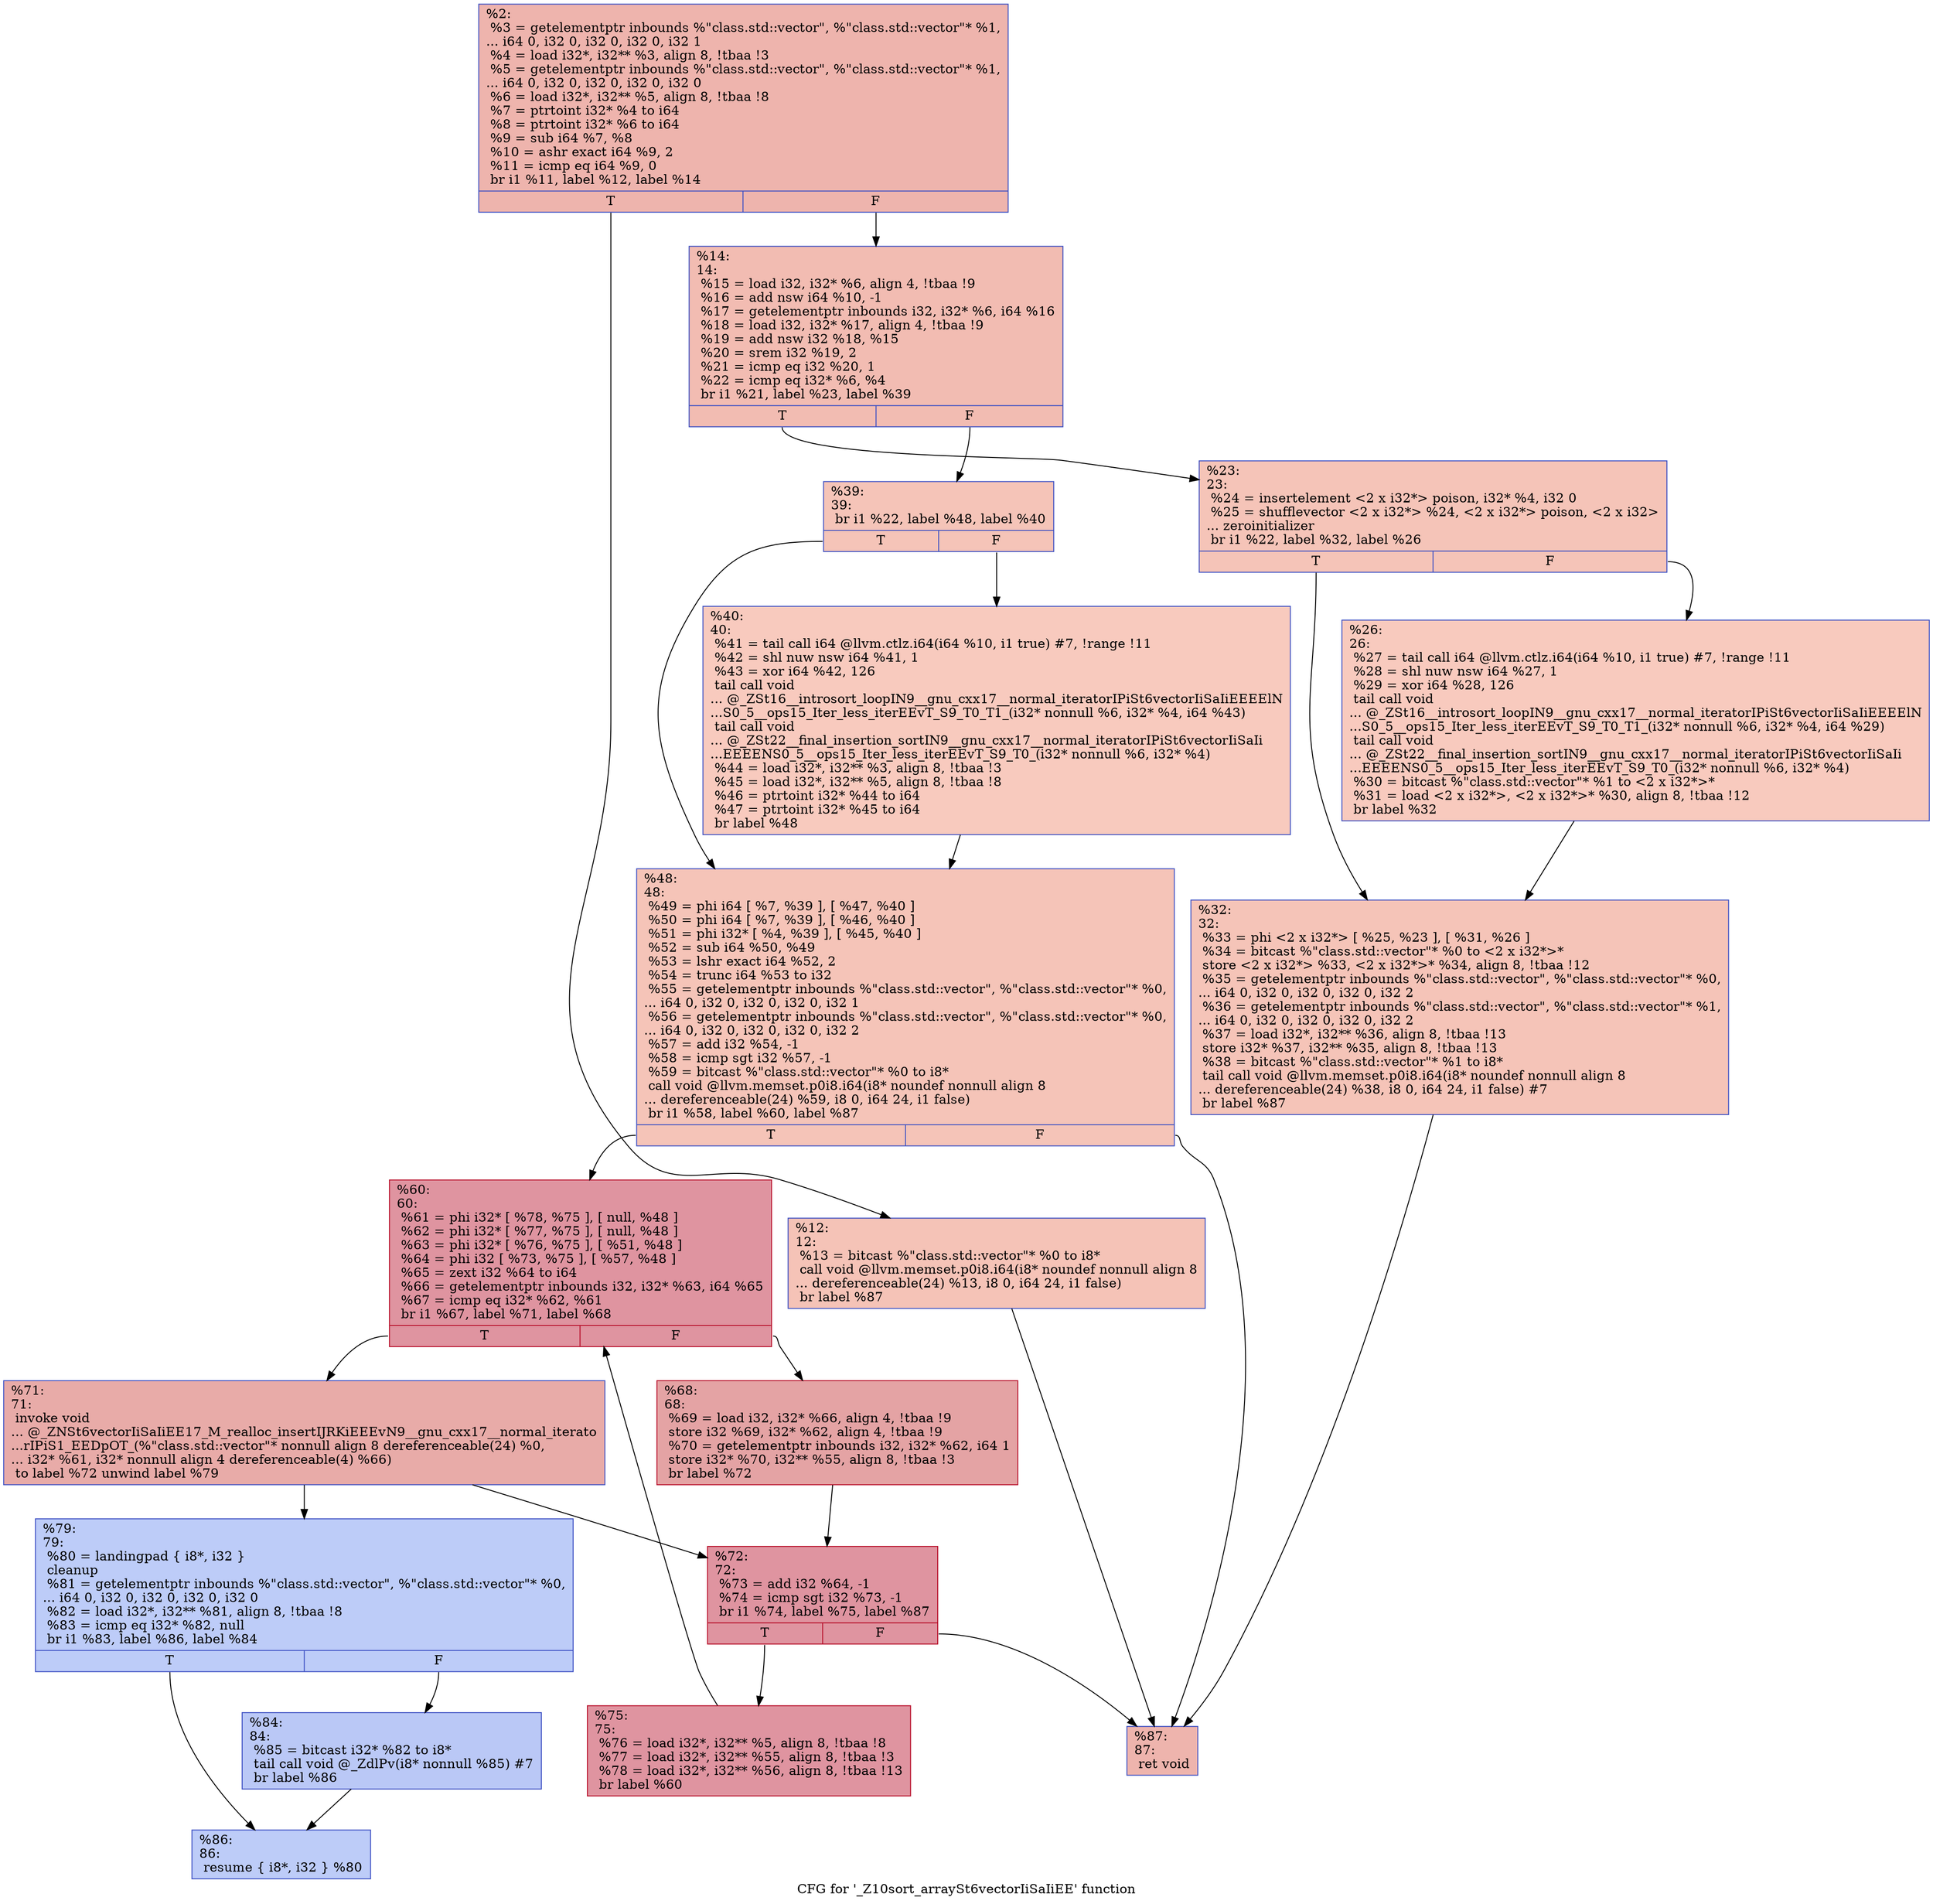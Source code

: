 digraph "CFG for '_Z10sort_arraySt6vectorIiSaIiEE' function" {
	label="CFG for '_Z10sort_arraySt6vectorIiSaIiEE' function";

	Node0x55908337e560 [shape=record,color="#3d50c3ff", style=filled, fillcolor="#d8564670",label="{%2:\l  %3 = getelementptr inbounds %\"class.std::vector\", %\"class.std::vector\"* %1,\l... i64 0, i32 0, i32 0, i32 0, i32 1\l  %4 = load i32*, i32** %3, align 8, !tbaa !3\l  %5 = getelementptr inbounds %\"class.std::vector\", %\"class.std::vector\"* %1,\l... i64 0, i32 0, i32 0, i32 0, i32 0\l  %6 = load i32*, i32** %5, align 8, !tbaa !8\l  %7 = ptrtoint i32* %4 to i64\l  %8 = ptrtoint i32* %6 to i64\l  %9 = sub i64 %7, %8\l  %10 = ashr exact i64 %9, 2\l  %11 = icmp eq i64 %9, 0\l  br i1 %11, label %12, label %14\l|{<s0>T|<s1>F}}"];
	Node0x55908337e560:s0 -> Node0x55908337f8f0;
	Node0x55908337e560:s1 -> Node0x55908337ff30;
	Node0x55908337f8f0 [shape=record,color="#3d50c3ff", style=filled, fillcolor="#e8765c70",label="{%12:\l12:                                               \l  %13 = bitcast %\"class.std::vector\"* %0 to i8*\l  call void @llvm.memset.p0i8.i64(i8* noundef nonnull align 8\l... dereferenceable(24) %13, i8 0, i64 24, i1 false)\l  br label %87\l}"];
	Node0x55908337f8f0 -> Node0x5590833804b0;
	Node0x55908337ff30 [shape=record,color="#3d50c3ff", style=filled, fillcolor="#e1675170",label="{%14:\l14:                                               \l  %15 = load i32, i32* %6, align 4, !tbaa !9\l  %16 = add nsw i64 %10, -1\l  %17 = getelementptr inbounds i32, i32* %6, i64 %16\l  %18 = load i32, i32* %17, align 4, !tbaa !9\l  %19 = add nsw i32 %18, %15\l  %20 = srem i32 %19, 2\l  %21 = icmp eq i32 %20, 1\l  %22 = icmp eq i32* %6, %4\l  br i1 %21, label %23, label %39\l|{<s0>T|<s1>F}}"];
	Node0x55908337ff30:s0 -> Node0x559083381030;
	Node0x55908337ff30:s1 -> Node0x5590833810c0;
	Node0x559083381030 [shape=record,color="#3d50c3ff", style=filled, fillcolor="#e97a5f70",label="{%23:\l23:                                               \l  %24 = insertelement \<2 x i32*\> poison, i32* %4, i32 0\l  %25 = shufflevector \<2 x i32*\> %24, \<2 x i32*\> poison, \<2 x i32\>\l... zeroinitializer\l  br i1 %22, label %32, label %26\l|{<s0>T|<s1>F}}"];
	Node0x559083381030:s0 -> Node0x5590833821d0;
	Node0x559083381030:s1 -> Node0x559083382220;
	Node0x559083382220 [shape=record,color="#3d50c3ff", style=filled, fillcolor="#ef886b70",label="{%26:\l26:                                               \l  %27 = tail call i64 @llvm.ctlz.i64(i64 %10, i1 true) #7, !range !11\l  %28 = shl nuw nsw i64 %27, 1\l  %29 = xor i64 %28, 126\l  tail call void\l... @_ZSt16__introsort_loopIN9__gnu_cxx17__normal_iteratorIPiSt6vectorIiSaIiEEEElN\l...S0_5__ops15_Iter_less_iterEEvT_S9_T0_T1_(i32* nonnull %6, i32* %4, i64 %29)\l  tail call void\l... @_ZSt22__final_insertion_sortIN9__gnu_cxx17__normal_iteratorIPiSt6vectorIiSaIi\l...EEEENS0_5__ops15_Iter_less_iterEEvT_S9_T0_(i32* nonnull %6, i32* %4)\l  %30 = bitcast %\"class.std::vector\"* %1 to \<2 x i32*\>*\l  %31 = load \<2 x i32*\>, \<2 x i32*\>* %30, align 8, !tbaa !12\l  br label %32\l}"];
	Node0x559083382220 -> Node0x5590833821d0;
	Node0x5590833821d0 [shape=record,color="#3d50c3ff", style=filled, fillcolor="#e97a5f70",label="{%32:\l32:                                               \l  %33 = phi \<2 x i32*\> [ %25, %23 ], [ %31, %26 ]\l  %34 = bitcast %\"class.std::vector\"* %0 to \<2 x i32*\>*\l  store \<2 x i32*\> %33, \<2 x i32*\>* %34, align 8, !tbaa !12\l  %35 = getelementptr inbounds %\"class.std::vector\", %\"class.std::vector\"* %0,\l... i64 0, i32 0, i32 0, i32 0, i32 2\l  %36 = getelementptr inbounds %\"class.std::vector\", %\"class.std::vector\"* %1,\l... i64 0, i32 0, i32 0, i32 0, i32 2\l  %37 = load i32*, i32** %36, align 8, !tbaa !13\l  store i32* %37, i32** %35, align 8, !tbaa !13\l  %38 = bitcast %\"class.std::vector\"* %1 to i8*\l  tail call void @llvm.memset.p0i8.i64(i8* noundef nonnull align 8\l... dereferenceable(24) %38, i8 0, i64 24, i1 false) #7\l  br label %87\l}"];
	Node0x5590833821d0 -> Node0x5590833804b0;
	Node0x5590833810c0 [shape=record,color="#3d50c3ff", style=filled, fillcolor="#e97a5f70",label="{%39:\l39:                                               \l  br i1 %22, label %48, label %40\l|{<s0>T|<s1>F}}"];
	Node0x5590833810c0:s0 -> Node0x559083384680;
	Node0x5590833810c0:s1 -> Node0x5590833846d0;
	Node0x5590833846d0 [shape=record,color="#3d50c3ff", style=filled, fillcolor="#ef886b70",label="{%40:\l40:                                               \l  %41 = tail call i64 @llvm.ctlz.i64(i64 %10, i1 true) #7, !range !11\l  %42 = shl nuw nsw i64 %41, 1\l  %43 = xor i64 %42, 126\l  tail call void\l... @_ZSt16__introsort_loopIN9__gnu_cxx17__normal_iteratorIPiSt6vectorIiSaIiEEEElN\l...S0_5__ops15_Iter_less_iterEEvT_S9_T0_T1_(i32* nonnull %6, i32* %4, i64 %43)\l  tail call void\l... @_ZSt22__final_insertion_sortIN9__gnu_cxx17__normal_iteratorIPiSt6vectorIiSaIi\l...EEEENS0_5__ops15_Iter_less_iterEEvT_S9_T0_(i32* nonnull %6, i32* %4)\l  %44 = load i32*, i32** %3, align 8, !tbaa !3\l  %45 = load i32*, i32** %5, align 8, !tbaa !8\l  %46 = ptrtoint i32* %44 to i64\l  %47 = ptrtoint i32* %45 to i64\l  br label %48\l}"];
	Node0x5590833846d0 -> Node0x559083384680;
	Node0x559083384680 [shape=record,color="#3d50c3ff", style=filled, fillcolor="#e97a5f70",label="{%48:\l48:                                               \l  %49 = phi i64 [ %7, %39 ], [ %47, %40 ]\l  %50 = phi i64 [ %7, %39 ], [ %46, %40 ]\l  %51 = phi i32* [ %4, %39 ], [ %45, %40 ]\l  %52 = sub i64 %50, %49\l  %53 = lshr exact i64 %52, 2\l  %54 = trunc i64 %53 to i32\l  %55 = getelementptr inbounds %\"class.std::vector\", %\"class.std::vector\"* %0,\l... i64 0, i32 0, i32 0, i32 0, i32 1\l  %56 = getelementptr inbounds %\"class.std::vector\", %\"class.std::vector\"* %0,\l... i64 0, i32 0, i32 0, i32 0, i32 2\l  %57 = add i32 %54, -1\l  %58 = icmp sgt i32 %57, -1\l  %59 = bitcast %\"class.std::vector\"* %0 to i8*\l  call void @llvm.memset.p0i8.i64(i8* noundef nonnull align 8\l... dereferenceable(24) %59, i8 0, i64 24, i1 false)\l  br i1 %58, label %60, label %87\l|{<s0>T|<s1>F}}"];
	Node0x559083384680:s0 -> Node0x559083386a10;
	Node0x559083384680:s1 -> Node0x5590833804b0;
	Node0x559083386a10 [shape=record,color="#b70d28ff", style=filled, fillcolor="#b70d2870",label="{%60:\l60:                                               \l  %61 = phi i32* [ %78, %75 ], [ null, %48 ]\l  %62 = phi i32* [ %77, %75 ], [ null, %48 ]\l  %63 = phi i32* [ %76, %75 ], [ %51, %48 ]\l  %64 = phi i32 [ %73, %75 ], [ %57, %48 ]\l  %65 = zext i32 %64 to i64\l  %66 = getelementptr inbounds i32, i32* %63, i64 %65\l  %67 = icmp eq i32* %62, %61\l  br i1 %67, label %71, label %68\l|{<s0>T|<s1>F}}"];
	Node0x559083386a10:s0 -> Node0x5590833874f0;
	Node0x559083386a10:s1 -> Node0x559083387580;
	Node0x559083387580 [shape=record,color="#b70d28ff", style=filled, fillcolor="#c32e3170",label="{%68:\l68:                                               \l  %69 = load i32, i32* %66, align 4, !tbaa !9\l  store i32 %69, i32* %62, align 4, !tbaa !9\l  %70 = getelementptr inbounds i32, i32* %62, i64 1\l  store i32* %70, i32** %55, align 8, !tbaa !3\l  br label %72\l}"];
	Node0x559083387580 -> Node0x5590833878f0;
	Node0x5590833874f0 [shape=record,color="#3d50c3ff", style=filled, fillcolor="#cc403a70",label="{%71:\l71:                                               \l  invoke void\l... @_ZNSt6vectorIiSaIiEE17_M_realloc_insertIJRKiEEEvN9__gnu_cxx17__normal_iterato\l...rIPiS1_EEDpOT_(%\"class.std::vector\"* nonnull align 8 dereferenceable(24) %0,\l... i32* %61, i32* nonnull align 4 dereferenceable(4) %66)\l          to label %72 unwind label %79\l}"];
	Node0x5590833874f0 -> Node0x5590833878f0;
	Node0x5590833874f0 -> Node0x559083387ac0;
	Node0x5590833878f0 [shape=record,color="#b70d28ff", style=filled, fillcolor="#b70d2870",label="{%72:\l72:                                               \l  %73 = add i32 %64, -1\l  %74 = icmp sgt i32 %73, -1\l  br i1 %74, label %75, label %87\l|{<s0>T|<s1>F}}"];
	Node0x5590833878f0:s0 -> Node0x559083386b10;
	Node0x5590833878f0:s1 -> Node0x5590833804b0;
	Node0x559083386b10 [shape=record,color="#b70d28ff", style=filled, fillcolor="#b70d2870",label="{%75:\l75:                                               \l  %76 = load i32*, i32** %5, align 8, !tbaa !8\l  %77 = load i32*, i32** %55, align 8, !tbaa !3\l  %78 = load i32*, i32** %56, align 8, !tbaa !13\l  br label %60\l}"];
	Node0x559083386b10 -> Node0x559083386a10;
	Node0x559083387ac0 [shape=record,color="#3d50c3ff", style=filled, fillcolor="#6a8bef70",label="{%79:\l79:                                               \l  %80 = landingpad \{ i8*, i32 \}\l          cleanup\l  %81 = getelementptr inbounds %\"class.std::vector\", %\"class.std::vector\"* %0,\l... i64 0, i32 0, i32 0, i32 0, i32 0\l  %82 = load i32*, i32** %81, align 8, !tbaa !8\l  %83 = icmp eq i32* %82, null\l  br i1 %83, label %86, label %84\l|{<s0>T|<s1>F}}"];
	Node0x559083387ac0:s0 -> Node0x5590833883c0;
	Node0x559083387ac0:s1 -> Node0x559083388410;
	Node0x559083388410 [shape=record,color="#3d50c3ff", style=filled, fillcolor="#6282ea70",label="{%84:\l84:                                               \l  %85 = bitcast i32* %82 to i8*\l  tail call void @_ZdlPv(i8* nonnull %85) #7\l  br label %86\l}"];
	Node0x559083388410 -> Node0x5590833883c0;
	Node0x5590833883c0 [shape=record,color="#3d50c3ff", style=filled, fillcolor="#6a8bef70",label="{%86:\l86:                                               \l  resume \{ i8*, i32 \} %80\l}"];
	Node0x5590833804b0 [shape=record,color="#3d50c3ff", style=filled, fillcolor="#d8564670",label="{%87:\l87:                                               \l  ret void\l}"];
}
